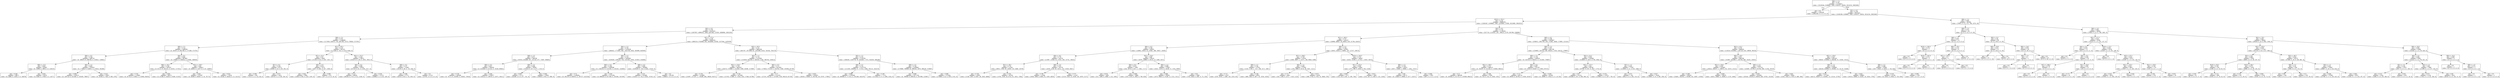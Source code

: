 digraph Tree {
node [shape=box] ;
0 [label="X[8] <= 1.5\ngini = 0.767\nsamples = 11104612\nvalue = [3318544, 5199882, 1983, 5144107, 28434, 1814150, 2062049]"] ;
1 [label="gini = 0.0\nsamples = 1189190\nvalue = [1882346, 0, 0, 0, 0, 0, 0]"] ;
0 -> 1 [labeldistance=2.5, labelangle=45, headlabel="True"] ;
2 [label="X[1] <= 0.5\ngini = 0.744\nsamples = 9915422\nvalue = [1436198, 5199882, 1983, 5144107, 28434, 1814150, 2062049]"] ;
0 -> 2 [labeldistance=2.5, labelangle=-45, headlabel="False"] ;
3 [label="X[10] <= 231.5\ngini = 0.742\nsamples = 9869236\nvalue = [1365567, 5199882, 1961, 5143995, 27638, 1812680, 2062025]"] ;
2 -> 3 ;
4 [label="X[5] <= 0.5\ngini = 0.744\nsamples = 8141032\nvalue = [1007857, 4089335, 1664, 4347482, 22359, 1606894, 1803329]"] ;
3 -> 4 ;
5 [label="X[8] <= 2.5\ngini = 0.747\nsamples = 1146699\nvalue = [117638, 343675, 742, 692788, 3579, 279850, 373791]"] ;
4 -> 5 ;
6 [label="X[9] <= 2.5\ngini = 0.714\nsamples = 1066581\nvalue = [0, 343675, 0, 692788, 0, 275286, 373791]"] ;
5 -> 6 ;
7 [label="X[9] <= 0.5\ngini = 0.704\nsamples = 598718\nvalue = [0, 186870, 0, 398764, 0, 233622, 126841]"] ;
6 -> 7 ;
8 [label="X[6] <= 13.5\ngini = 0.603\nsamples = 62902\nvalue = [0, 13006, 0, 39813, 0, 0, 46555]"] ;
7 -> 8 ;
9 [label="gini = 0.546\nsamples = 38671\nvalue = [0, 4666, 0, 21855, 0, 0, 34678]"] ;
8 -> 9 ;
10 [label="gini = 0.634\nsamples = 24231\nvalue = [0, 8340, 0, 17958, 0, 0, 11877]"] ;
8 -> 10 ;
11 [label="X[0] <= 1.5\ngini = 0.693\nsamples = 535816\nvalue = [0, 173864, 0, 358951, 0, 233622, 80286]"] ;
7 -> 11 ;
12 [label="gini = 0.688\nsamples = 514879\nvalue = [0, 149724, 0, 351506, 0, 232639, 79807]"] ;
11 -> 12 ;
13 [label="gini = 0.415\nsamples = 20937\nvalue = [0, 24140, 0, 7445, 0, 983, 479]"] ;
11 -> 13 ;
14 [label="X[4] <= 6.5\ngini = 0.682\nsamples = 467863\nvalue = [0, 156805, 0, 294024, 0, 41664, 246950]"] ;
6 -> 14 ;
15 [label="X[6] <= 33.5\ngini = 0.704\nsamples = 263252\nvalue = [0, 92112, 0, 165251, 0, 41635, 117055]"] ;
14 -> 15 ;
16 [label="gini = 0.702\nsamples = 176881\nvalue = [0, 50716, 0, 110821, 0, 32066, 85853]"] ;
15 -> 16 ;
17 [label="gini = 0.692\nsamples = 86371\nvalue = [0, 41396, 0, 54430, 0, 9569, 31202]"] ;
15 -> 17 ;
18 [label="X[2] <= 130.5\ngini = 0.64\nsamples = 204611\nvalue = [0, 64693, 0, 128773, 0, 29, 129895]"] ;
14 -> 18 ;
19 [label="gini = 0.643\nsamples = 132587\nvalue = [0, 44449, 0, 88347, 0, 16, 76773]"] ;
18 -> 19 ;
20 [label="gini = 0.624\nsamples = 72024\nvalue = [0, 20244, 0, 40426, 0, 13, 53122]"] ;
18 -> 20 ;
21 [label="X[7] <= 85.5\ngini = 0.133\nsamples = 80118\nvalue = [117638, 0, 742, 0, 3579, 4564, 0]"] ;
5 -> 21 ;
22 [label="X[7] <= 41.5\ngini = 0.33\nsamples = 9445\nvalue = [12165, 0, 612, 0, 647, 1611, 0]"] ;
21 -> 22 ;
23 [label="X[7] <= 0.5\ngini = 0.104\nsamples = 6173\nvalue = [9288, 0, 10, 0, 220, 302, 0]"] ;
22 -> 23 ;
24 [label="gini = 0.369\nsamples = 562\nvalue = [710, 0, 5, 0, 132, 66, 0]"] ;
23 -> 24 ;
25 [label="gini = 0.072\nsamples = 5611\nvalue = [8578, 0, 5, 0, 88, 236, 0]"] ;
23 -> 25 ;
26 [label="X[0] <= 0.5\ngini = 0.613\nsamples = 3272\nvalue = [2877, 0, 602, 0, 427, 1309, 0]"] ;
22 -> 26 ;
27 [label="gini = 0.641\nsamples = 2960\nvalue = [2400, 0, 602, 0, 418, 1293, 0]"] ;
26 -> 27 ;
28 [label="gini = 0.096\nsamples = 312\nvalue = [477, 0, 0, 0, 9, 16, 0]"] ;
26 -> 28 ;
29 [label="X[2] <= 131.5\ngini = 0.104\nsamples = 70673\nvalue = [105473, 0, 130, 0, 2932, 2953, 0]"] ;
21 -> 29 ;
30 [label="X[0] <= 0.5\ngini = 0.096\nsamples = 58191\nvalue = [87353, 0, 81, 0, 2200, 2317, 0]"] ;
29 -> 30 ;
31 [label="gini = 0.113\nsamples = 46618\nvalue = [69285, 0, 79, 0, 2115, 2168, 0]"] ;
30 -> 31 ;
32 [label="gini = 0.026\nsamples = 11573\nvalue = [18068, 0, 2, 0, 85, 149, 0]"] ;
30 -> 32 ;
33 [label="X[8] <= 4.5\ngini = 0.137\nsamples = 12482\nvalue = [18120, 0, 49, 0, 732, 636, 0]"] ;
29 -> 33 ;
34 [label="gini = 0.399\nsamples = 3772\nvalue = [4419, 0, 49, 0, 732, 636, 0]"] ;
33 -> 34 ;
35 [label="gini = 0.0\nsamples = 8710\nvalue = [13701, 0, 0, 0, 0, 0, 0]"] ;
33 -> 35 ;
36 [label="X[7] <= 172.5\ngini = 0.739\nsamples = 6994333\nvalue = [890219, 3745660, 922, 3654694, 18780, 1327044, 1429538]"] ;
4 -> 36 ;
37 [label="X[4] <= 2.5\ngini = 0.745\nsamples = 3129169\nvalue = [484452, 1772691, 841, 1452704, 9262, 585990, 643959]"] ;
36 -> 37 ;
38 [label="X[8] <= 2.5\ngini = 0.671\nsamples = 546106\nvalue = [55014, 424586, 107, 221143, 977, 72067, 89465]"] ;
37 -> 38 ;
39 [label="X[0] <= 0.5\ngini = 0.627\nsamples = 509545\nvalue = [0, 424586, 0, 221143, 0, 70338, 89465]"] ;
38 -> 39 ;
40 [label="gini = 0.739\nsamples = 194568\nvalue = [0, 74172, 0, 102065, 0, 58263, 73054]"] ;
39 -> 40 ;
41 [label="gini = 0.446\nsamples = 314977\nvalue = [0, 350414, 0, 119078, 0, 12075, 16411]"] ;
39 -> 41 ;
42 [label="X[9] <= 2.5\ngini = 0.094\nsamples = 36561\nvalue = [55014, 0, 107, 0, 977, 1729, 0]"] ;
38 -> 42 ;
43 [label="gini = 0.093\nsamples = 22717\nvalue = [34186, 0, 8, 0, 977, 741, 0]"] ;
42 -> 43 ;
44 [label="gini = 0.095\nsamples = 13844\nvalue = [20828, 0, 99, 0, 0, 988, 0]"] ;
42 -> 44 ;
45 [label="X[8] <= 2.5\ngini = 0.755\nsamples = 2583063\nvalue = [429438, 1348105, 734, 1231561, 8285, 513923, 554494]"] ;
37 -> 45 ;
46 [label="X[0] <= 0.5\ngini = 0.706\nsamples = 2299398\nvalue = [0, 1348105, 0, 1231561, 0, 503161, 554494]"] ;
45 -> 46 ;
47 [label="gini = 0.74\nsamples = 1148004\nvalue = [0, 361479, 0, 604013, 0, 397577, 452334]"] ;
46 -> 47 ;
48 [label="gini = 0.582\nsamples = 1151394\nvalue = [0, 986626, 0, 627548, 0, 105584, 102160]"] ;
46 -> 48 ;
49 [label="X[8] <= 4.5\ngini = 0.085\nsamples = 283665\nvalue = [429438, 0, 734, 0, 8285, 10762, 0]"] ;
45 -> 49 ;
50 [label="gini = 0.222\nsamples = 102480\nvalue = [142827, 0, 734, 0, 8285, 10762, 0]"] ;
49 -> 50 ;
51 [label="gini = 0.0\nsamples = 181185\nvalue = [286611, 0, 0, 0, 0, 0, 0]"] ;
49 -> 51 ;
52 [label="X[3] <= 63.5\ngini = 0.731\nsamples = 3865164\nvalue = [405767, 1972969, 81, 2201990, 9518, 741054, 785579]"] ;
36 -> 52 ;
53 [label="X[5] <= 1.5\ngini = 0.723\nsamples = 1110383\nvalue = [119504, 643193, 2, 585533, 2146, 186704, 219413]"] ;
52 -> 53 ;
54 [label="X[2] <= 124.5\ngini = 0.724\nsamples = 482433\nvalue = [45670, 270968, 1, 251830, 1098, 56398, 137669]"] ;
53 -> 54 ;
55 [label="gini = 0.729\nsamples = 314985\nvalue = [31907, 157107, 1, 178289, 464, 38830, 91871]"] ;
54 -> 55 ;
56 [label="gini = 0.702\nsamples = 167448\nvalue = [13763, 113861, 0, 73541, 634, 17568, 45798]"] ;
54 -> 56 ;
57 [label="X[0] <= 0.5\ngini = 0.717\nsamples = 627950\nvalue = [73834, 372225, 1, 333703, 1048, 130306, 81744]"] ;
53 -> 57 ;
58 [label="gini = 0.77\nsamples = 272319\nvalue = [37331, 94134, 1, 137939, 1020, 96519, 63759]"] ;
57 -> 58 ;
59 [label="gini = 0.625\nsamples = 355631\nvalue = [36503, 278091, 0, 195764, 28, 33787, 17985]"] ;
57 -> 59 ;
60 [label="X[5] <= 1.5\ngini = 0.732\nsamples = 2754781\nvalue = [286263, 1329776, 79, 1616457, 7372, 554350, 566166]"] ;
52 -> 60 ;
61 [label="X[8] <= 2.5\ngini = 0.732\nsamples = 1215719\nvalue = [115283, 560696, 37, 717312, 3396, 185122, 342479]"] ;
60 -> 61 ;
62 [label="gini = 0.698\nsamples = 1138348\nvalue = [0, 560696, 0, 717312, 0, 181588, 342479]"] ;
61 -> 62 ;
63 [label="gini = 0.109\nsamples = 77371\nvalue = [115283, 0, 37, 0, 3396, 3534, 0]"] ;
61 -> 63 ;
64 [label="X[8] <= 2.5\ngini = 0.728\nsamples = 1539062\nvalue = [170980, 769080, 42, 899145, 3976, 369228, 223687]"] ;
60 -> 64 ;
65 [label="gini = 0.689\nsamples = 1427136\nvalue = [0, 769080, 0, 899145, 0, 367096, 223687]"] ;
64 -> 65 ;
66 [label="gini = 0.068\nsamples = 111926\nvalue = [170980, 0, 42, 0, 3976, 2132, 0]"] ;
64 -> 66 ;
67 [label="X[5] <= 0.5\ngini = 0.719\nsamples = 1728204\nvalue = [357710, 1110547, 297, 796513, 5279, 205786, 258696]"] ;
3 -> 67 ;
68 [label="X[7] <= 182.5\ngini = 0.757\nsamples = 145537\nvalue = [20898, 48847, 58, 84652, 633, 31794, 43455]"] ;
67 -> 68 ;
69 [label="X[0] <= 0.5\ngini = 0.765\nsamples = 83635\nvalue = [14963, 25922, 55, 47661, 386, 19037, 24382]"] ;
68 -> 69 ;
70 [label="X[4] <= 8.5\ngini = 0.778\nsamples = 54119\nvalue = [11987, 11036, 55, 27551, 363, 15731, 19025]"] ;
69 -> 70 ;
71 [label="X[7] <= 26.5\ngini = 0.774\nsamples = 27343\nvalue = [6931, 5780, 29, 13039, 110, 5468, 12078]"] ;
70 -> 71 ;
72 [label="gini = 0.739\nsamples = 10587\nvalue = [1146, 2587, 0, 6307, 49, 2043, 4684]"] ;
71 -> 72 ;
73 [label="gini = 0.781\nsamples = 16756\nvalue = [5785, 3193, 29, 6732, 61, 3425, 7394]"] ;
71 -> 73 ;
74 [label="X[6] <= 3.5\ngini = 0.767\nsamples = 26776\nvalue = [5056, 5256, 26, 14512, 253, 10263, 6947]"] ;
70 -> 74 ;
75 [label="gini = 0.769\nsamples = 15589\nvalue = [2936, 3094, 4, 8403, 91, 5293, 4820]"] ;
74 -> 75 ;
76 [label="gini = 0.757\nsamples = 11187\nvalue = [2120, 2162, 22, 6109, 162, 4970, 2127]"] ;
74 -> 76 ;
77 [label="X[2] <= 124.5\ngini = 0.69\nsamples = 29516\nvalue = [2976, 14886, 0, 20110, 23, 3306, 5357]"] ;
69 -> 77 ;
78 [label="X[4] <= 8.5\ngini = 0.674\nsamples = 7569\nvalue = [544, 2674, 0, 5871, 2, 1082, 1717]"] ;
77 -> 78 ;
79 [label="gini = 0.674\nsamples = 3901\nvalue = [311, 1460, 0, 2968, 2, 313, 1091]"] ;
78 -> 79 ;
80 [label="gini = 0.669\nsamples = 3668\nvalue = [233, 1214, 0, 2903, 0, 769, 626]"] ;
78 -> 80 ;
81 [label="X[0] <= 1.5\ngini = 0.689\nsamples = 21947\nvalue = [2432, 12212, 0, 14239, 21, 2224, 3640]"] ;
77 -> 81 ;
82 [label="gini = 0.686\nsamples = 19038\nvalue = [1673, 9663, 0, 13148, 15, 2151, 3511]"] ;
81 -> 82 ;
83 [label="gini = 0.61\nsamples = 2909\nvalue = [759, 2549, 0, 1091, 6, 73, 129]"] ;
81 -> 83 ;
84 [label="X[9] <= 2.5\ngini = 0.744\nsamples = 61902\nvalue = [5935, 22925, 3, 36991, 247, 12757, 19073]"] ;
68 -> 84 ;
85 [label="X[7] <= 238.5\ngini = 0.728\nsamples = 25335\nvalue = [1692, 9697, 1, 15271, 246, 9838, 3398]"] ;
84 -> 85 ;
86 [label="X[9] <= 1.5\ngini = 0.745\nsamples = 13742\nvalue = [1162, 5728, 1, 7157, 206, 5571, 1887]"] ;
85 -> 86 ;
87 [label="gini = 0.717\nsamples = 4707\nvalue = [478, 1876, 1, 2280, 145, 2553, 63]"] ;
86 -> 87 ;
88 [label="gini = 0.749\nsamples = 9035\nvalue = [684, 3852, 0, 4877, 61, 3018, 1824]"] ;
86 -> 88 ;
89 [label="X[4] <= 7.5\ngini = 0.699\nsamples = 11593\nvalue = [530, 3969, 0, 8114, 40, 4267, 1511]"] ;
85 -> 89 ;
90 [label="gini = 0.711\nsamples = 3493\nvalue = [162, 1249, 0, 2371, 7, 619, 1133]"] ;
89 -> 90 ;
91 [label="gini = 0.675\nsamples = 8100\nvalue = [368, 2720, 0, 5743, 33, 3648, 378]"] ;
89 -> 91 ;
92 [label="X[10] <= 235.5\ngini = 0.725\nsamples = 36567\nvalue = [4243, 13228, 2, 21720, 1, 2919, 15675]"] ;
84 -> 92 ;
93 [label="X[7] <= 225.5\ngini = 0.638\nsamples = 3944\nvalue = [372, 380, 0, 3036, 0, 334, 2138]"] ;
92 -> 93 ;
94 [label="gini = 0.685\nsamples = 1277\nvalue = [139, 133, 0, 847, 0, 199, 704]"] ;
93 -> 94 ;
95 [label="gini = 0.611\nsamples = 2667\nvalue = [233, 247, 0, 2189, 0, 135, 1434]"] ;
93 -> 95 ;
96 [label="X[8] <= 2.5\ngini = 0.729\nsamples = 32623\nvalue = [3871, 12848, 2, 18684, 1, 2585, 13537]"] ;
92 -> 96 ;
97 [label="gini = 0.69\nsamples = 30172\nvalue = [0, 12848, 0, 18684, 0, 2577, 13537]"] ;
96 -> 97 ;
98 [label="gini = 0.006\nsamples = 2451\nvalue = [3871, 0, 2, 0, 1, 8, 0]"] ;
96 -> 98 ;
99 [label="X[0] <= 0.5\ngini = 0.709\nsamples = 1582667\nvalue = [336812, 1061700, 239, 711861, 4646, 173992, 215241]"] ;
67 -> 99 ;
100 [label="X[8] <= 2.5\ngini = 0.787\nsamples = 682708\nvalue = [218602, 242316, 238, 304551, 3736, 134153, 176687]"] ;
99 -> 100 ;
101 [label="X[9] <= 2.5\ngini = 0.726\nsamples = 540616\nvalue = [0, 242316, 0, 304551, 0, 131309, 176687]"] ;
100 -> 101 ;
102 [label="X[2] <= 138.5\ngini = 0.721\nsamples = 389515\nvalue = [0, 184397, 0, 222104, 0, 119646, 89614]"] ;
101 -> 102 ;
103 [label="gini = 0.72\nsamples = 386209\nvalue = [0, 183844, 0, 221752, 0, 116398, 88423]"] ;
102 -> 103 ;
104 [label="gini = 0.566\nsamples = 3306\nvalue = [0, 553, 0, 352, 0, 3248, 1191]"] ;
102 -> 104 ;
105 [label="X[4] <= 6.5\ngini = 0.687\nsamples = 151101\nvalue = [0, 57919, 0, 82447, 0, 11663, 87073]"] ;
101 -> 105 ;
106 [label="gini = 0.711\nsamples = 88719\nvalue = [0, 38950, 0, 44794, 0, 11636, 45347]"] ;
105 -> 106 ;
107 [label="gini = 0.636\nsamples = 62382\nvalue = [0, 18969, 0, 37653, 0, 27, 41726]"] ;
105 -> 107 ;
108 [label="X[3] <= 41.5\ngini = 0.059\nsamples = 142092\nvalue = [218602, 0, 238, 0, 3736, 2844, 0]"] ;
100 -> 108 ;
109 [label="X[2] <= 137.5\ngini = 0.09\nsamples = 64785\nvalue = [97997, 0, 207, 0, 2817, 1776, 0]"] ;
108 -> 109 ;
110 [label="gini = 0.05\nsamples = 53110\nvalue = [82089, 0, 207, 0, 940, 983, 0]"] ;
109 -> 110 ;
111 [label="gini = 0.255\nsamples = 11675\nvalue = [15908, 0, 0, 0, 1877, 793, 0]"] ;
109 -> 111 ;
112 [label="X[7] <= 1.5\ngini = 0.033\nsamples = 77307\nvalue = [120605, 0, 31, 0, 919, 1068, 0]"] ;
108 -> 112 ;
113 [label="gini = 0.472\nsamples = 745\nvalue = [804, 0, 0, 0, 258, 110, 0]"] ;
112 -> 113 ;
114 [label="gini = 0.027\nsamples = 76562\nvalue = [119801, 0, 31, 0, 661, 958, 0]"] ;
112 -> 114 ;
115 [label="X[3] <= 41.5\ngini = 0.579\nsamples = 899959\nvalue = [118210, 819384, 1, 407310, 910, 39839, 38554]"] ;
99 -> 115 ;
116 [label="X[6] <= 24.0\ngini = 0.611\nsamples = 406796\nvalue = [51863, 341000, 1, 202764, 885, 24335, 23032]"] ;
115 -> 116 ;
117 [label="X[2] <= 128.5\ngini = 0.592\nsamples = 235063\nvalue = [28454, 208237, 1, 109970, 36, 13076, 12522]"] ;
116 -> 117 ;
118 [label="gini = 0.588\nsamples = 204587\nvalue = [24401, 183355, 1, 93280, 36, 11697, 11058]"] ;
117 -> 118 ;
119 [label="gini = 0.609\nsamples = 30476\nvalue = [4053, 24882, 0, 16690, 0, 1379, 1464]"] ;
117 -> 119 ;
120 [label="X[0] <= 2.5\ngini = 0.634\nsamples = 171733\nvalue = [23409, 132763, 0, 92794, 849, 11259, 10510]"] ;
116 -> 120 ;
121 [label="gini = 0.626\nsamples = 161909\nvalue = [20244, 129218, 0, 84918, 840, 10761, 10126]"] ;
120 -> 121 ;
122 [label="gini = 0.645\nsamples = 9824\nvalue = [3165, 3545, 0, 7876, 9, 498, 384]"] ;
120 -> 122 ;
123 [label="X[2] <= 129.5\ngini = 0.547\nsamples = 493163\nvalue = [66347, 478384, 0, 204546, 25, 15504, 15522]"] ;
115 -> 123 ;
124 [label="X[0] <= 1.5\ngini = 0.558\nsamples = 458082\nvalue = [64330, 434963, 0, 195983, 23, 14778, 14588]"] ;
123 -> 124 ;
125 [label="gini = 0.522\nsamples = 377189\nvalue = [44115, 384071, 0, 142692, 13, 13154, 12795]"] ;
124 -> 125 ;
126 [label="gini = 0.642\nsamples = 80893\nvalue = [20215, 50892, 0, 53291, 10, 1624, 1793]"] ;
124 -> 126 ;
127 [label="X[8] <= 2.5\ngini = 0.366\nsamples = 35081\nvalue = [2017, 43421, 0, 8563, 2, 726, 934]"] ;
123 -> 127 ;
128 [label="gini = 0.319\nsamples = 33790\nvalue = [0, 43421, 0, 8563, 0, 720, 934]"] ;
127 -> 128 ;
129 [label="gini = 0.008\nsamples = 1291\nvalue = [2017, 0, 0, 0, 2, 6, 0]"] ;
127 -> 129 ;
130 [label="X[8] <= 2.5\ngini = 0.065\nsamples = 46186\nvalue = [70631, 0, 22, 112, 796, 1470, 24]"] ;
2 -> 130 ;
131 [label="X[9] <= 2.5\ngini = 0.372\nsamples = 95\nvalue = [0, 0, 0, 112, 0, 9, 24]"] ;
130 -> 131 ;
132 [label="X[6] <= 7.5\ngini = 0.607\nsamples = 15\nvalue = [0, 0, 0, 13, 0, 9, 4]"] ;
131 -> 132 ;
133 [label="X[10] <= 205.5\ngini = 0.375\nsamples = 7\nvalue = [0, 0, 0, 0, 0, 9, 3]"] ;
132 -> 133 ;
134 [label="gini = 0.0\nsamples = 4\nvalue = [0, 0, 0, 0, 0, 8, 0]"] ;
133 -> 134 ;
135 [label="X[10] <= 207.0\ngini = 0.375\nsamples = 3\nvalue = [0, 0, 0, 0, 0, 1, 3]"] ;
133 -> 135 ;
136 [label="gini = 0.0\nsamples = 2\nvalue = [0, 0, 0, 0, 0, 0, 3]"] ;
135 -> 136 ;
137 [label="gini = 0.0\nsamples = 1\nvalue = [0, 0, 0, 0, 0, 1, 0]"] ;
135 -> 137 ;
138 [label="X[6] <= 19.5\ngini = 0.133\nsamples = 8\nvalue = [0, 0, 0, 13, 0, 0, 1]"] ;
132 -> 138 ;
139 [label="X[2] <= 134.0\ngini = 0.5\nsamples = 2\nvalue = [0, 0, 0, 1, 0, 0, 1]"] ;
138 -> 139 ;
140 [label="gini = 0.0\nsamples = 1\nvalue = [0, 0, 0, 0, 0, 0, 1]"] ;
139 -> 140 ;
141 [label="gini = 0.0\nsamples = 1\nvalue = [0, 0, 0, 1, 0, 0, 0]"] ;
139 -> 141 ;
142 [label="gini = 0.0\nsamples = 6\nvalue = [0, 0, 0, 12, 0, 0, 0]"] ;
138 -> 142 ;
143 [label="X[0] <= 0.5\ngini = 0.28\nsamples = 80\nvalue = [0, 0, 0, 99, 0, 0, 20]"] ;
131 -> 143 ;
144 [label="X[6] <= 20.0\ngini = 0.437\nsamples = 37\nvalue = [0, 0, 0, 40, 0, 0, 19]"] ;
143 -> 144 ;
145 [label="gini = 0.0\nsamples = 12\nvalue = [0, 0, 0, 0, 0, 0, 19]"] ;
144 -> 145 ;
146 [label="gini = 0.0\nsamples = 25\nvalue = [0, 0, 0, 40, 0, 0, 0]"] ;
144 -> 146 ;
147 [label="X[6] <= 24.5\ngini = 0.033\nsamples = 43\nvalue = [0, 0, 0, 59, 0, 0, 1]"] ;
143 -> 147 ;
148 [label="X[6] <= 3.5\ngini = 0.5\nsamples = 2\nvalue = [0, 0, 0, 1, 0, 0, 1]"] ;
147 -> 148 ;
149 [label="gini = 0.0\nsamples = 1\nvalue = [0, 0, 0, 1, 0, 0, 0]"] ;
148 -> 149 ;
150 [label="gini = 0.0\nsamples = 1\nvalue = [0, 0, 0, 0, 0, 0, 1]"] ;
148 -> 150 ;
151 [label="gini = 0.0\nsamples = 41\nvalue = [0, 0, 0, 58, 0, 0, 0]"] ;
147 -> 151 ;
152 [label="X[6] <= 4.5\ngini = 0.061\nsamples = 46091\nvalue = [70631, 0, 22, 0, 796, 1461, 0]"] ;
130 -> 152 ;
153 [label="X[2] <= 117.5\ngini = 0.035\nsamples = 9149\nvalue = [14213, 0, 2, 0, 101, 157, 0]"] ;
152 -> 153 ;
154 [label="X[4] <= 4.5\ngini = 0.418\nsamples = 21\nvalue = [26, 0, 0, 0, 0, 11, 0]"] ;
153 -> 154 ;
155 [label="gini = 0.0\nsamples = 3\nvalue = [6, 0, 0, 0, 0, 0, 0]"] ;
154 -> 155 ;
156 [label="X[4] <= 8.5\ngini = 0.458\nsamples = 18\nvalue = [20, 0, 0, 0, 0, 11, 0]"] ;
154 -> 156 ;
157 [label="X[7] <= 180.5\ngini = 0.278\nsamples = 3\nvalue = [1, 0, 0, 0, 0, 5, 0]"] ;
156 -> 157 ;
158 [label="gini = 0.0\nsamples = 2\nvalue = [0, 0, 0, 0, 0, 5, 0]"] ;
157 -> 158 ;
159 [label="gini = 0.0\nsamples = 1\nvalue = [1, 0, 0, 0, 0, 0, 0]"] ;
157 -> 159 ;
160 [label="X[1] <= 24.0\ngini = 0.365\nsamples = 15\nvalue = [19, 0, 0, 0, 0, 6, 0]"] ;
156 -> 160 ;
161 [label="gini = 0.172\nsamples = 14\nvalue = [19, 0, 0, 0, 0, 2, 0]"] ;
160 -> 161 ;
162 [label="gini = 0.0\nsamples = 1\nvalue = [0, 0, 0, 0, 0, 4, 0]"] ;
160 -> 162 ;
163 [label="X[10] <= 15.5\ngini = 0.034\nsamples = 9128\nvalue = [14187, 0, 2, 0, 101, 146, 0]"] ;
153 -> 163 ;
164 [label="gini = 0.0\nsamples = 1\nvalue = [0, 0, 0, 0, 0, 1, 0]"] ;
163 -> 164 ;
165 [label="X[3] <= 67.5\ngini = 0.034\nsamples = 9127\nvalue = [14187, 0, 2, 0, 101, 145, 0]"] ;
163 -> 165 ;
166 [label="X[2] <= 132.5\ngini = 0.032\nsamples = 8957\nvalue = [13937, 0, 2, 0, 100, 128, 0]"] ;
165 -> 166 ;
167 [label="gini = 0.032\nsamples = 8952\nvalue = [13933, 0, 2, 0, 100, 126, 0]"] ;
166 -> 167 ;
168 [label="gini = 0.444\nsamples = 5\nvalue = [4, 0, 0, 0, 0, 2, 0]"] ;
166 -> 168 ;
169 [label="X[2] <= 126.5\ngini = 0.126\nsamples = 170\nvalue = [250, 0, 0, 0, 1, 17, 0]"] ;
165 -> 169 ;
170 [label="gini = 0.164\nsamples = 116\nvalue = [172, 0, 0, 0, 0, 17, 0]"] ;
169 -> 170 ;
171 [label="gini = 0.025\nsamples = 54\nvalue = [78, 0, 0, 0, 1, 0, 0]"] ;
169 -> 171 ;
172 [label="X[3] <= 70.5\ngini = 0.067\nsamples = 36942\nvalue = [56418, 0, 20, 0, 695, 1304, 0]"] ;
152 -> 172 ;
173 [label="X[2] <= 120.5\ngini = 0.058\nsamples = 27556\nvalue = [42270, 0, 18, 0, 417, 848, 0]"] ;
172 -> 173 ;
174 [label="X[5] <= 0.5\ngini = 0.086\nsamples = 3183\nvalue = [4805, 0, 0, 0, 58, 167, 0]"] ;
173 -> 174 ;
175 [label="X[10] <= 83.5\ngini = 0.129\nsamples = 750\nvalue = [1109, 0, 0, 0, 19, 62, 0]"] ;
174 -> 175 ;
176 [label="gini = 0.265\nsamples = 61\nvalue = [91, 0, 0, 0, 0, 17, 0]"] ;
175 -> 176 ;
177 [label="gini = 0.113\nsamples = 689\nvalue = [1018, 0, 0, 0, 19, 45, 0]"] ;
175 -> 177 ;
178 [label="X[10] <= 84.5\ngini = 0.073\nsamples = 2433\nvalue = [3696, 0, 0, 0, 39, 105, 0]"] ;
174 -> 178 ;
179 [label="gini = 0.131\nsamples = 307\nvalue = [453, 0, 0, 0, 4, 30, 0]"] ;
178 -> 179 ;
180 [label="gini = 0.064\nsamples = 2126\nvalue = [3243, 0, 0, 0, 35, 75, 0]"] ;
178 -> 180 ;
181 [label="X[3] <= 40.5\ngini = 0.054\nsamples = 24373\nvalue = [37465, 0, 18, 0, 359, 681, 0]"] ;
173 -> 181 ;
182 [label="X[9] <= 2.5\ngini = 0.18\nsamples = 426\nvalue = [598, 0, 0, 0, 5, 61, 0]"] ;
181 -> 182 ;
183 [label="gini = 0.08\nsamples = 108\nvalue = [163, 0, 0, 0, 5, 2, 0]"] ;
182 -> 183 ;
184 [label="gini = 0.21\nsamples = 318\nvalue = [435, 0, 0, 0, 0, 59, 0]"] ;
182 -> 184 ;
185 [label="X[5] <= 1.5\ngini = 0.051\nsamples = 23947\nvalue = [36867, 0, 18, 0, 354, 620, 0]"] ;
181 -> 185 ;
186 [label="gini = 0.046\nsamples = 15390\nvalue = [23706, 0, 17, 0, 130, 423, 0]"] ;
185 -> 186 ;
187 [label="gini = 0.061\nsamples = 8557\nvalue = [13161, 0, 1, 0, 224, 197, 0]"] ;
185 -> 187 ;
188 [label="X[0] <= 30.5\ngini = 0.095\nsamples = 9386\nvalue = [14148, 0, 2, 0, 278, 456, 0]"] ;
172 -> 188 ;
189 [label="X[4] <= 3.5\ngini = 0.095\nsamples = 9382\nvalue = [14145, 0, 2, 0, 278, 451, 0]"] ;
188 -> 189 ;
190 [label="X[1] <= 3.5\ngini = 0.145\nsamples = 1974\nvalue = [2937, 0, 0, 0, 51, 196, 0]"] ;
189 -> 190 ;
191 [label="gini = 0.222\nsamples = 1054\nvalue = [1464, 0, 0, 0, 39, 168, 0]"] ;
190 -> 191 ;
192 [label="gini = 0.052\nsamples = 920\nvalue = [1473, 0, 0, 0, 12, 28, 0]"] ;
190 -> 192 ;
193 [label="X[5] <= 1.5\ngini = 0.08\nsamples = 7408\nvalue = [11208, 0, 2, 0, 227, 255, 0]"] ;
189 -> 193 ;
194 [label="gini = 0.075\nsamples = 4756\nvalue = [7192, 0, 2, 0, 82, 204, 0]"] ;
193 -> 194 ;
195 [label="gini = 0.09\nsamples = 2652\nvalue = [4016, 0, 0, 0, 145, 51, 0]"] ;
193 -> 195 ;
196 [label="X[0] <= 35.5\ngini = 0.469\nsamples = 4\nvalue = [3, 0, 0, 0, 0, 5, 0]"] ;
188 -> 196 ;
197 [label="gini = 0.0\nsamples = 1\nvalue = [0, 0, 0, 0, 0, 4, 0]"] ;
196 -> 197 ;
198 [label="X[9] <= 1.0\ngini = 0.375\nsamples = 3\nvalue = [3, 0, 0, 0, 0, 1, 0]"] ;
196 -> 198 ;
199 [label="gini = 0.0\nsamples = 1\nvalue = [0, 0, 0, 0, 0, 1, 0]"] ;
198 -> 199 ;
200 [label="gini = 0.0\nsamples = 2\nvalue = [3, 0, 0, 0, 0, 0, 0]"] ;
198 -> 200 ;
}